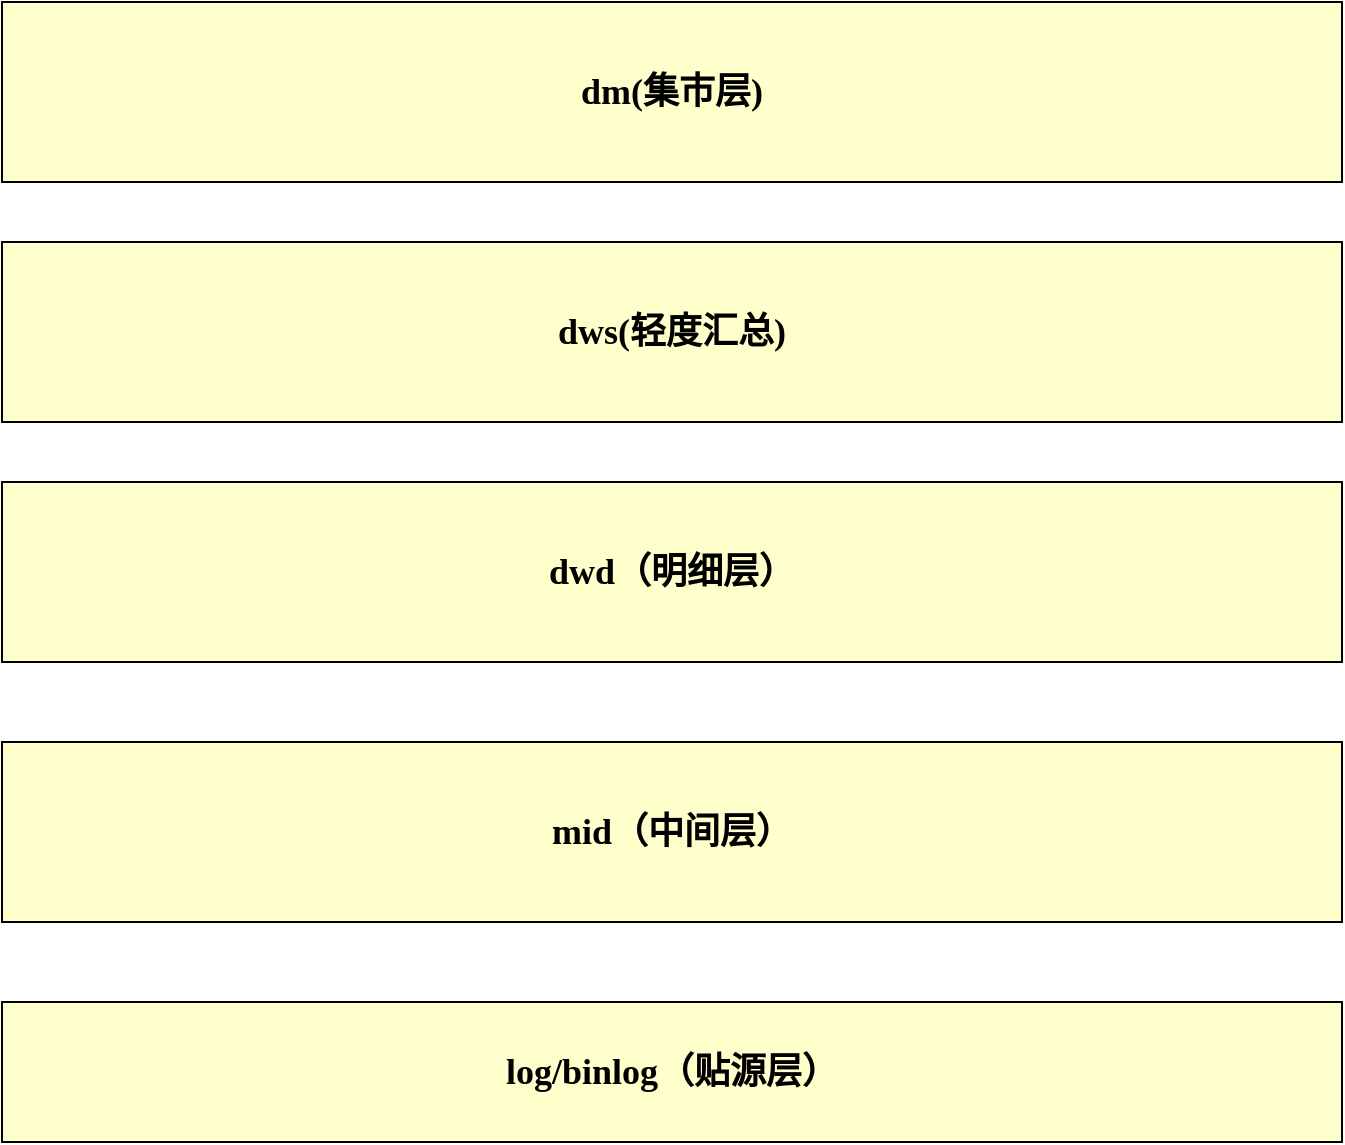 <mxfile version="16.6.2" type="github">
  <diagram id="yBQkogD8sNwiqYRaZePr" name="第 1 页">
    <mxGraphModel dx="845" dy="690" grid="1" gridSize="10" guides="1" tooltips="1" connect="1" arrows="1" fold="1" page="1" pageScale="1" pageWidth="827" pageHeight="1169" math="0" shadow="0">
      <root>
        <mxCell id="0" />
        <mxCell id="1" parent="0" />
        <mxCell id="X9aOVJZBJ18JT7NjNBlV-15" value="&lt;h2&gt;&lt;font face=&quot;Times New Roman&quot;&gt;&lt;b&gt;dm(集市层)&lt;/b&gt;&lt;/font&gt;&lt;/h2&gt;" style="rounded=0;whiteSpace=wrap;html=1;fillColor=#FFFFCC;" vertex="1" parent="1">
          <mxGeometry x="30" y="70" width="670" height="90" as="geometry" />
        </mxCell>
        <mxCell id="X9aOVJZBJ18JT7NjNBlV-17" value="&lt;h2&gt;&lt;font face=&quot;Times New Roman&quot;&gt;dws(轻度汇总)&lt;/font&gt;&lt;/h2&gt;" style="rounded=0;whiteSpace=wrap;html=1;fillColor=#FFFFCC;" vertex="1" parent="1">
          <mxGeometry x="30" y="190" width="670" height="90" as="geometry" />
        </mxCell>
        <mxCell id="X9aOVJZBJ18JT7NjNBlV-18" value="&lt;h2&gt;&lt;font face=&quot;Times New Roman&quot;&gt;&lt;b&gt;dwd（明细层）&lt;/b&gt;&lt;/font&gt;&lt;/h2&gt;" style="rounded=0;whiteSpace=wrap;html=1;fillColor=#FFFFCC;" vertex="1" parent="1">
          <mxGeometry x="30" y="310" width="670" height="90" as="geometry" />
        </mxCell>
        <mxCell id="X9aOVJZBJ18JT7NjNBlV-19" value="&lt;h2&gt;&lt;font face=&quot;Times New Roman&quot;&gt;mid（中间层）&lt;/font&gt;&lt;/h2&gt;" style="rounded=0;whiteSpace=wrap;html=1;fillColor=#FFFFCC;" vertex="1" parent="1">
          <mxGeometry x="30" y="440" width="670" height="90" as="geometry" />
        </mxCell>
        <mxCell id="X9aOVJZBJ18JT7NjNBlV-20" value="&lt;h2&gt;&lt;font face=&quot;Times New Roman&quot;&gt;log/binlog（贴源层）&lt;/font&gt;&lt;/h2&gt;" style="rounded=0;whiteSpace=wrap;html=1;fillColor=#FFFFCC;" vertex="1" parent="1">
          <mxGeometry x="30" y="570" width="670" height="70" as="geometry" />
        </mxCell>
      </root>
    </mxGraphModel>
  </diagram>
</mxfile>
